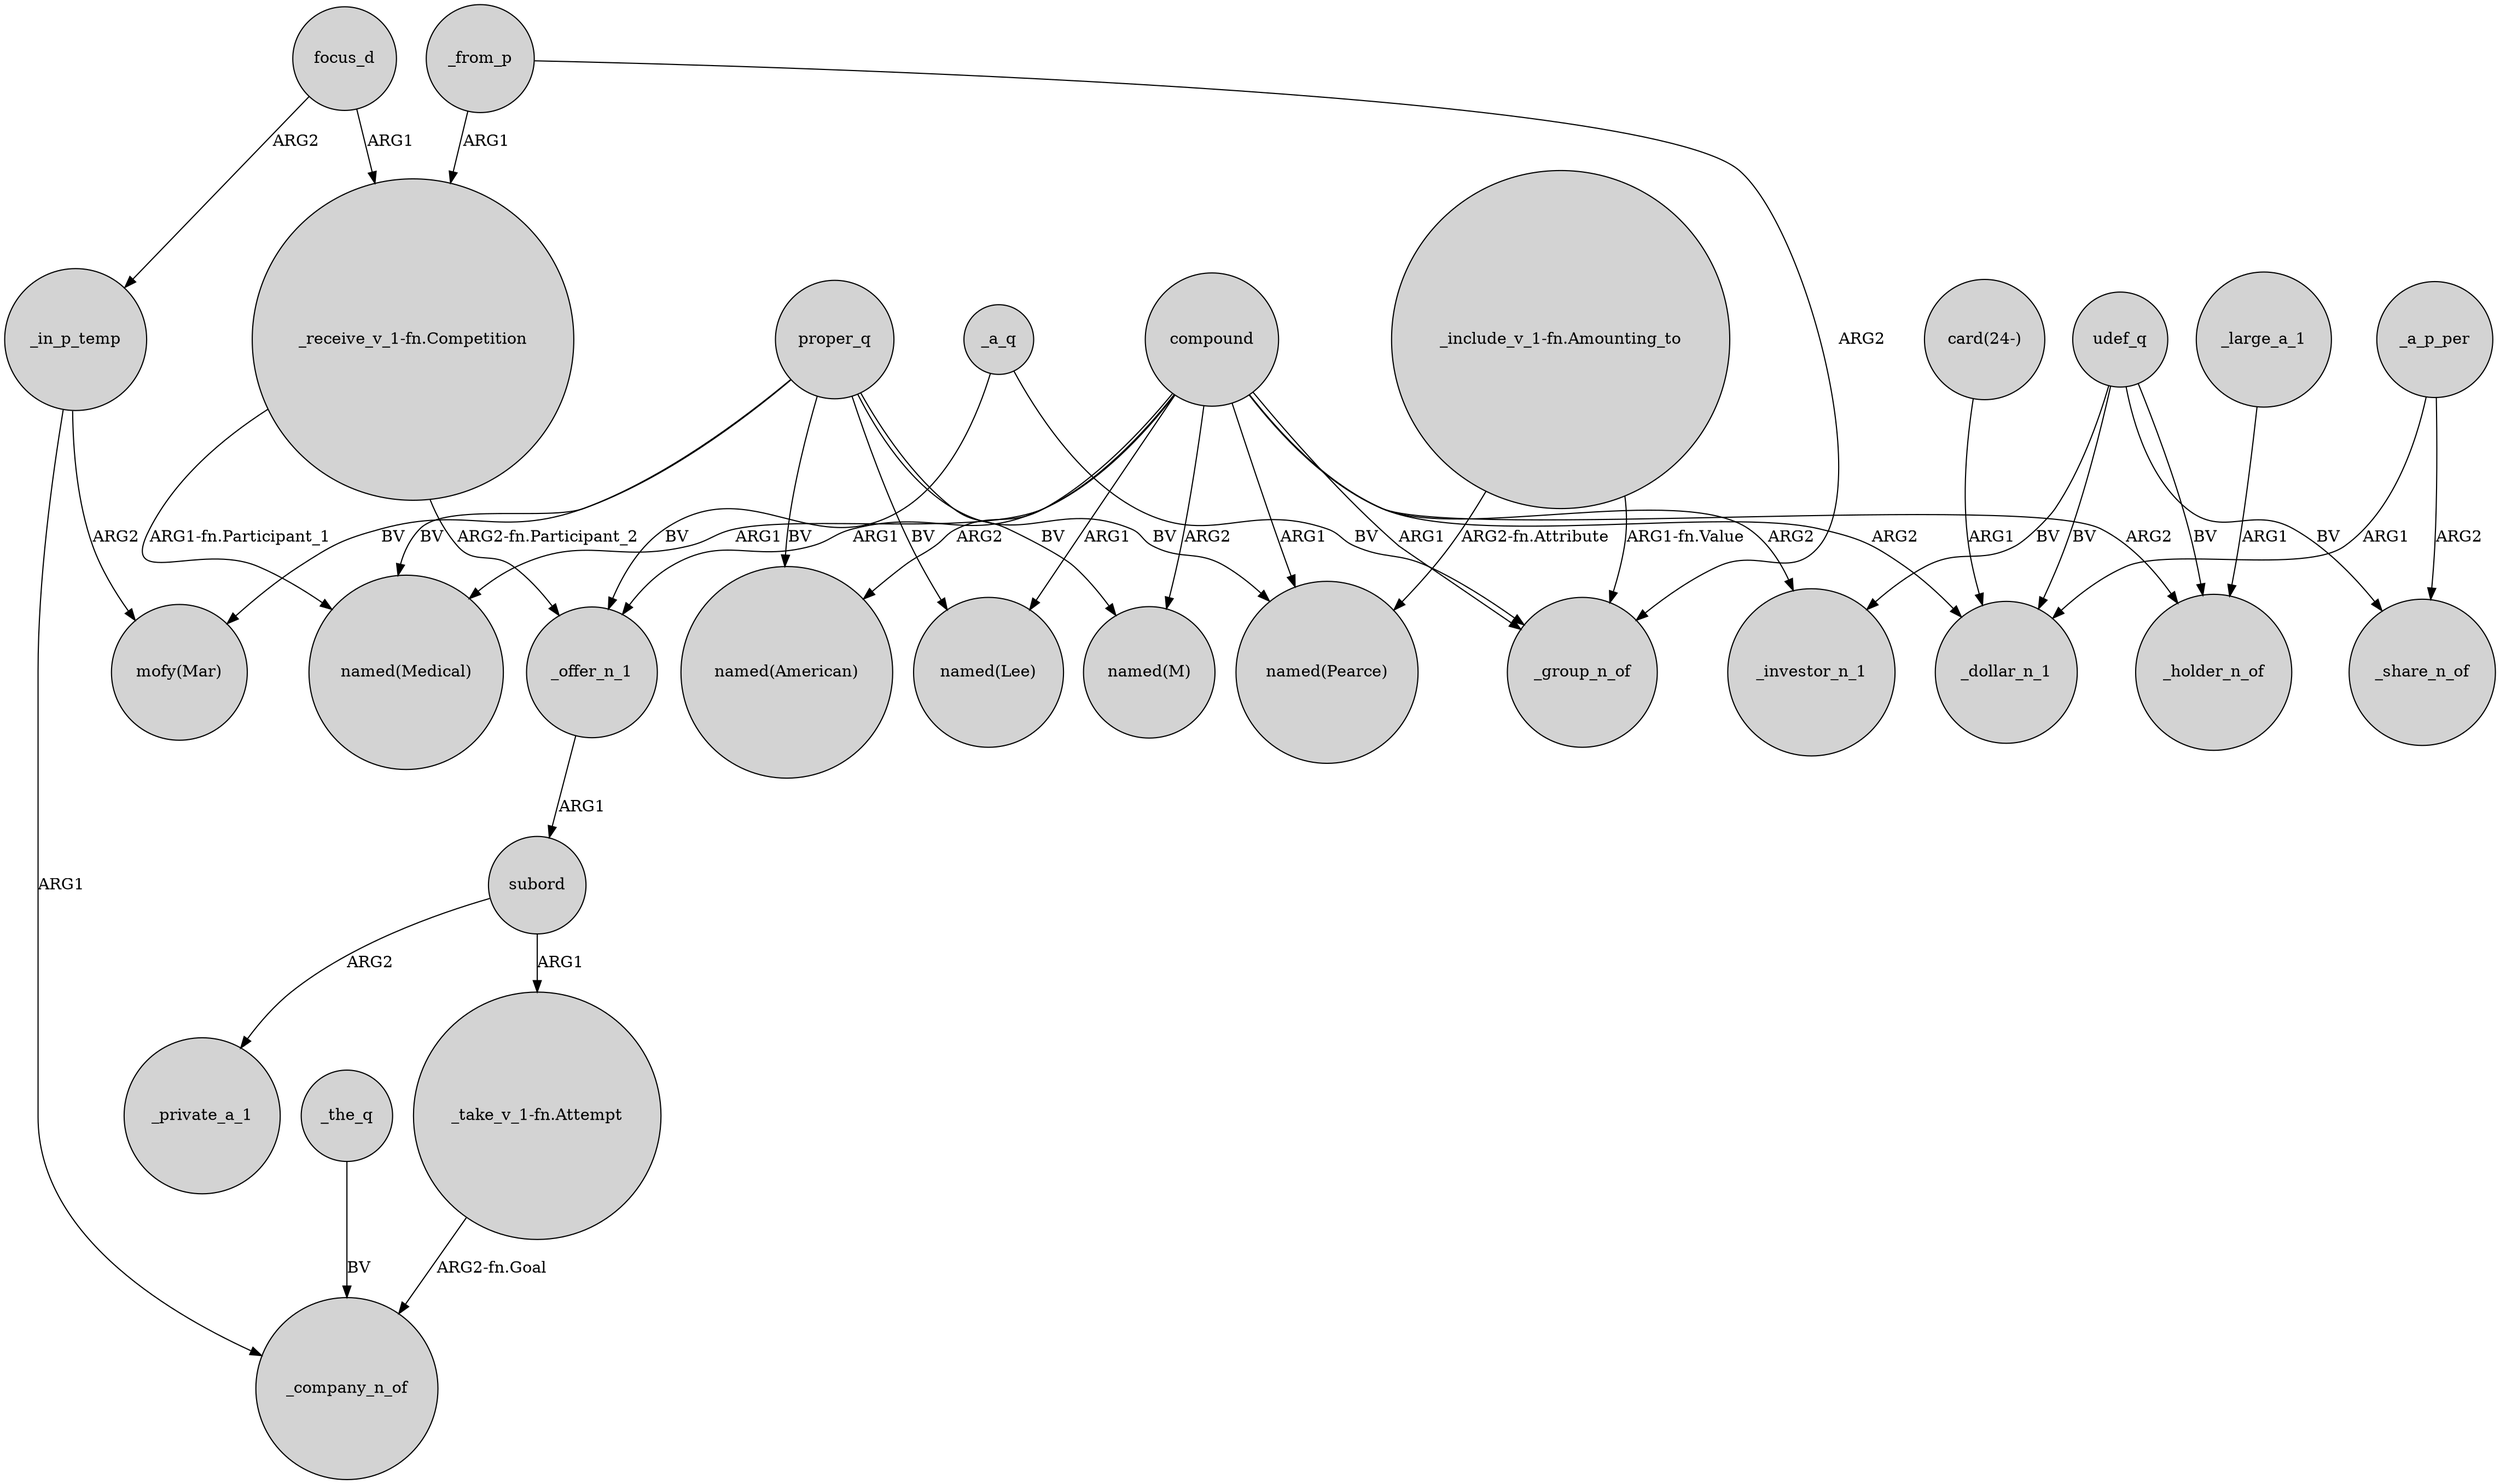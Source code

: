 digraph {
	node [shape=circle style=filled]
	compound -> "named(Lee)" [label=ARG1]
	_in_p_temp -> "mofy(Mar)" [label=ARG2]
	"_include_v_1-fn.Amounting_to" -> "named(Pearce)" [label="ARG2-fn.Attribute"]
	proper_q -> "named(M)" [label=BV]
	"_include_v_1-fn.Amounting_to" -> _group_n_of [label="ARG1-fn.Value"]
	compound -> _dollar_n_1 [label=ARG2]
	compound -> "named(M)" [label=ARG2]
	proper_q -> "named(Medical)" [label=BV]
	compound -> _group_n_of [label=ARG1]
	"card(24-)" -> _dollar_n_1 [label=ARG1]
	_a_q -> _group_n_of [label=BV]
	compound -> _offer_n_1 [label=ARG1]
	_in_p_temp -> _company_n_of [label=ARG1]
	compound -> "named(Medical)" [label=ARG1]
	compound -> _investor_n_1 [label=ARG2]
	_from_p -> "_receive_v_1-fn.Competition" [label=ARG1]
	_a_p_per -> _share_n_of [label=ARG2]
	udef_q -> _holder_n_of [label=BV]
	udef_q -> _share_n_of [label=BV]
	"_receive_v_1-fn.Competition" -> _offer_n_1 [label="ARG2-fn.Participant_2"]
	_offer_n_1 -> subord [label=ARG1]
	udef_q -> _dollar_n_1 [label=BV]
	proper_q -> "named(Lee)" [label=BV]
	_from_p -> _group_n_of [label=ARG2]
	"_receive_v_1-fn.Competition" -> "named(Medical)" [label="ARG1-fn.Participant_1"]
	focus_d -> _in_p_temp [label=ARG2]
	_large_a_1 -> _holder_n_of [label=ARG1]
	_a_p_per -> _dollar_n_1 [label=ARG1]
	proper_q -> "mofy(Mar)" [label=BV]
	focus_d -> "_receive_v_1-fn.Competition" [label=ARG1]
	"_take_v_1-fn.Attempt" -> _company_n_of [label="ARG2-fn.Goal"]
	_a_q -> _offer_n_1 [label=BV]
	compound -> "named(American)" [label=ARG2]
	proper_q -> "named(American)" [label=BV]
	udef_q -> _investor_n_1 [label=BV]
	proper_q -> "named(Pearce)" [label=BV]
	compound -> "named(Pearce)" [label=ARG1]
	compound -> _holder_n_of [label=ARG2]
	_the_q -> _company_n_of [label=BV]
	subord -> "_take_v_1-fn.Attempt" [label=ARG1]
	subord -> _private_a_1 [label=ARG2]
}
